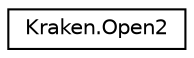 digraph "Graphical Class Hierarchy"
{
 // LATEX_PDF_SIZE
  edge [fontname="Helvetica",fontsize="10",labelfontname="Helvetica",labelfontsize="10"];
  node [fontname="Helvetica",fontsize="10",shape=record];
  rankdir="LR";
  Node0 [label="Kraken.Open2",height=0.2,width=0.4,color="black", fillcolor="white", style="filled",URL="$class_kraken_1_1_open2.html",tooltip=" "];
}
